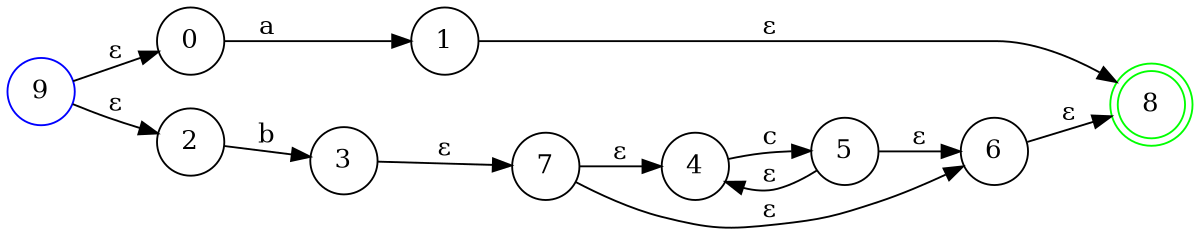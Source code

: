 digraph finite_state_machine {
rankdir=LR;
size="8,5"
node [shape = circle];
0 [label="0" color="black" shape="circle"]
0 -> 1 [label="a"]
1 [label="1" color="black" shape="circle"]
1 -> 8 [label="ε"]
2 [label="2" color="black" shape="circle"]
2 -> 3 [label="b"]
3 [label="3" color="black" shape="circle"]
3 -> 7 [label="ε"]
4 [label="4" color="black" shape="circle"]
4 -> 5 [label="c"]
5 [label="5" color="black" shape="circle"]
5 -> 6 [label="ε"]
5 -> 4 [label="ε"]
6 [label="6" color="black" shape="circle"]
6 -> 8 [label="ε"]
7 [label="7" color="black" shape="circle"]
7 -> 6 [label="ε"]
7 -> 4 [label="ε"]
8 [label="8" color="green" shape="doublecircle"]
9 [label="9" color="black" shape="circle"]
9 -> 2 [label="ε"]
9 -> 0 [label="ε"]
9 [color="blue"]
}